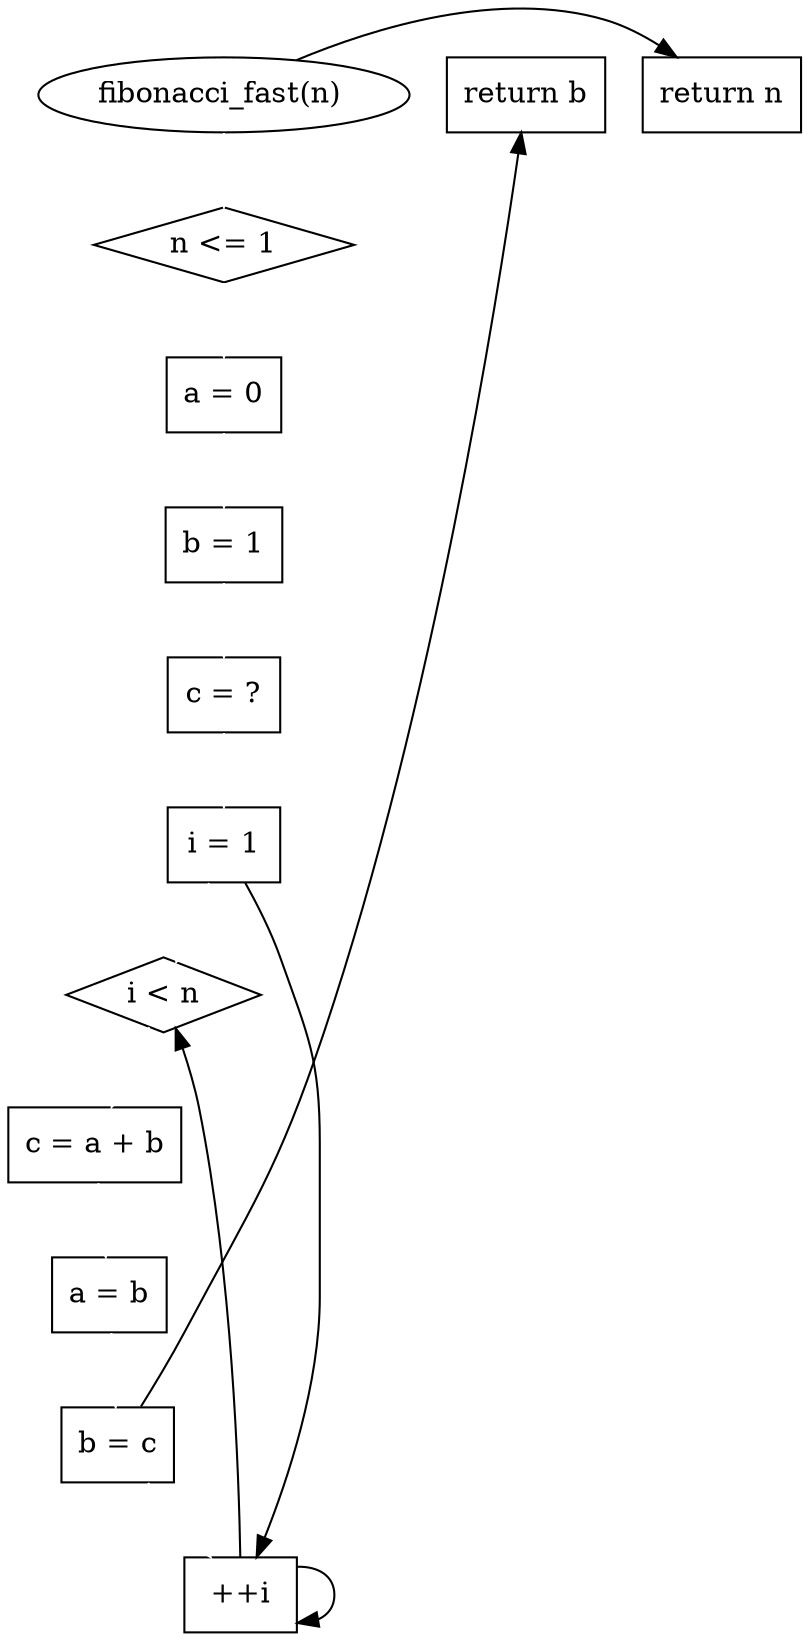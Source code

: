 digraph {
	fun_decl [label="fibonacci_fast(n) "]
	"n <= 1" [label="n <= 1" shape=diamond]
	fun_decl -> "n <= 1" [color=white constraint=true]
	return38 [label="return n" shape=box]
	fun_decl -> return38 [color=black constraint=false]
	a1 [label="a = 0" shape=box]
	"n <= 1" -> a1 [color=white constraint=true]
	b1 [label="b = 1" shape=box]
	a1 -> b1 [color=white constraint=true]
	c1 [label="c = ?" shape=box]
	b1 -> c1 [color=white constraint=true]
	i1 [label="i = 1" shape=box]
	c1 -> i1 [color=white constraint=true]
	"i < n" [label="i < n" shape=diamond]
	i1 -> "i < n" [color=white constraint=true]
	c11 [label="c = a + b" shape=box]
	"i < n" -> c11 [color=white constraint=true]
	a11 [label="a = b" shape=box]
	c11 -> a11 [color=white constraint=true]
	b11 [label="b = c" shape=box]
	a11 -> b11 [color=white constraint=true]
	i11 [label="++i" shape=box]
	b11 -> i11 [color=white constraint=true]
	i1 -> i11 [color=black constraint=true]
	i11 -> i11 [color=black constraint=true]
	i11 -> "i < n" [color=black constraint=true]
	return66 [label="return b" shape=box]
	b11 -> return66 [color=black constraint=false]
}
